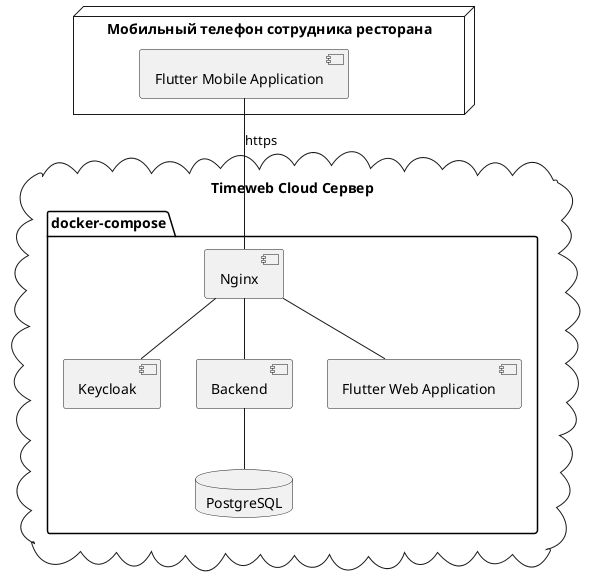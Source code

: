 @startuml Диаграмма развёртывания

node "Мобильный телефон сотрудника ресторана" {
    [Flutter Mobile Application]
}



cloud "Timeweb Cloud Сервер" {
    package docker-compose {
        [Nginx]
        [Keycloak]
        [Backend]
        [Flutter Web Application]
        database PostgreSQL
    }
}

[Flutter Mobile Application] -- [Nginx] : https

[Nginx] -- [Keycloak]
[Nginx] -- [Backend]
[Nginx] -- [Flutter Web Application]

[Backend] -- [PostgreSQL]

@enduml